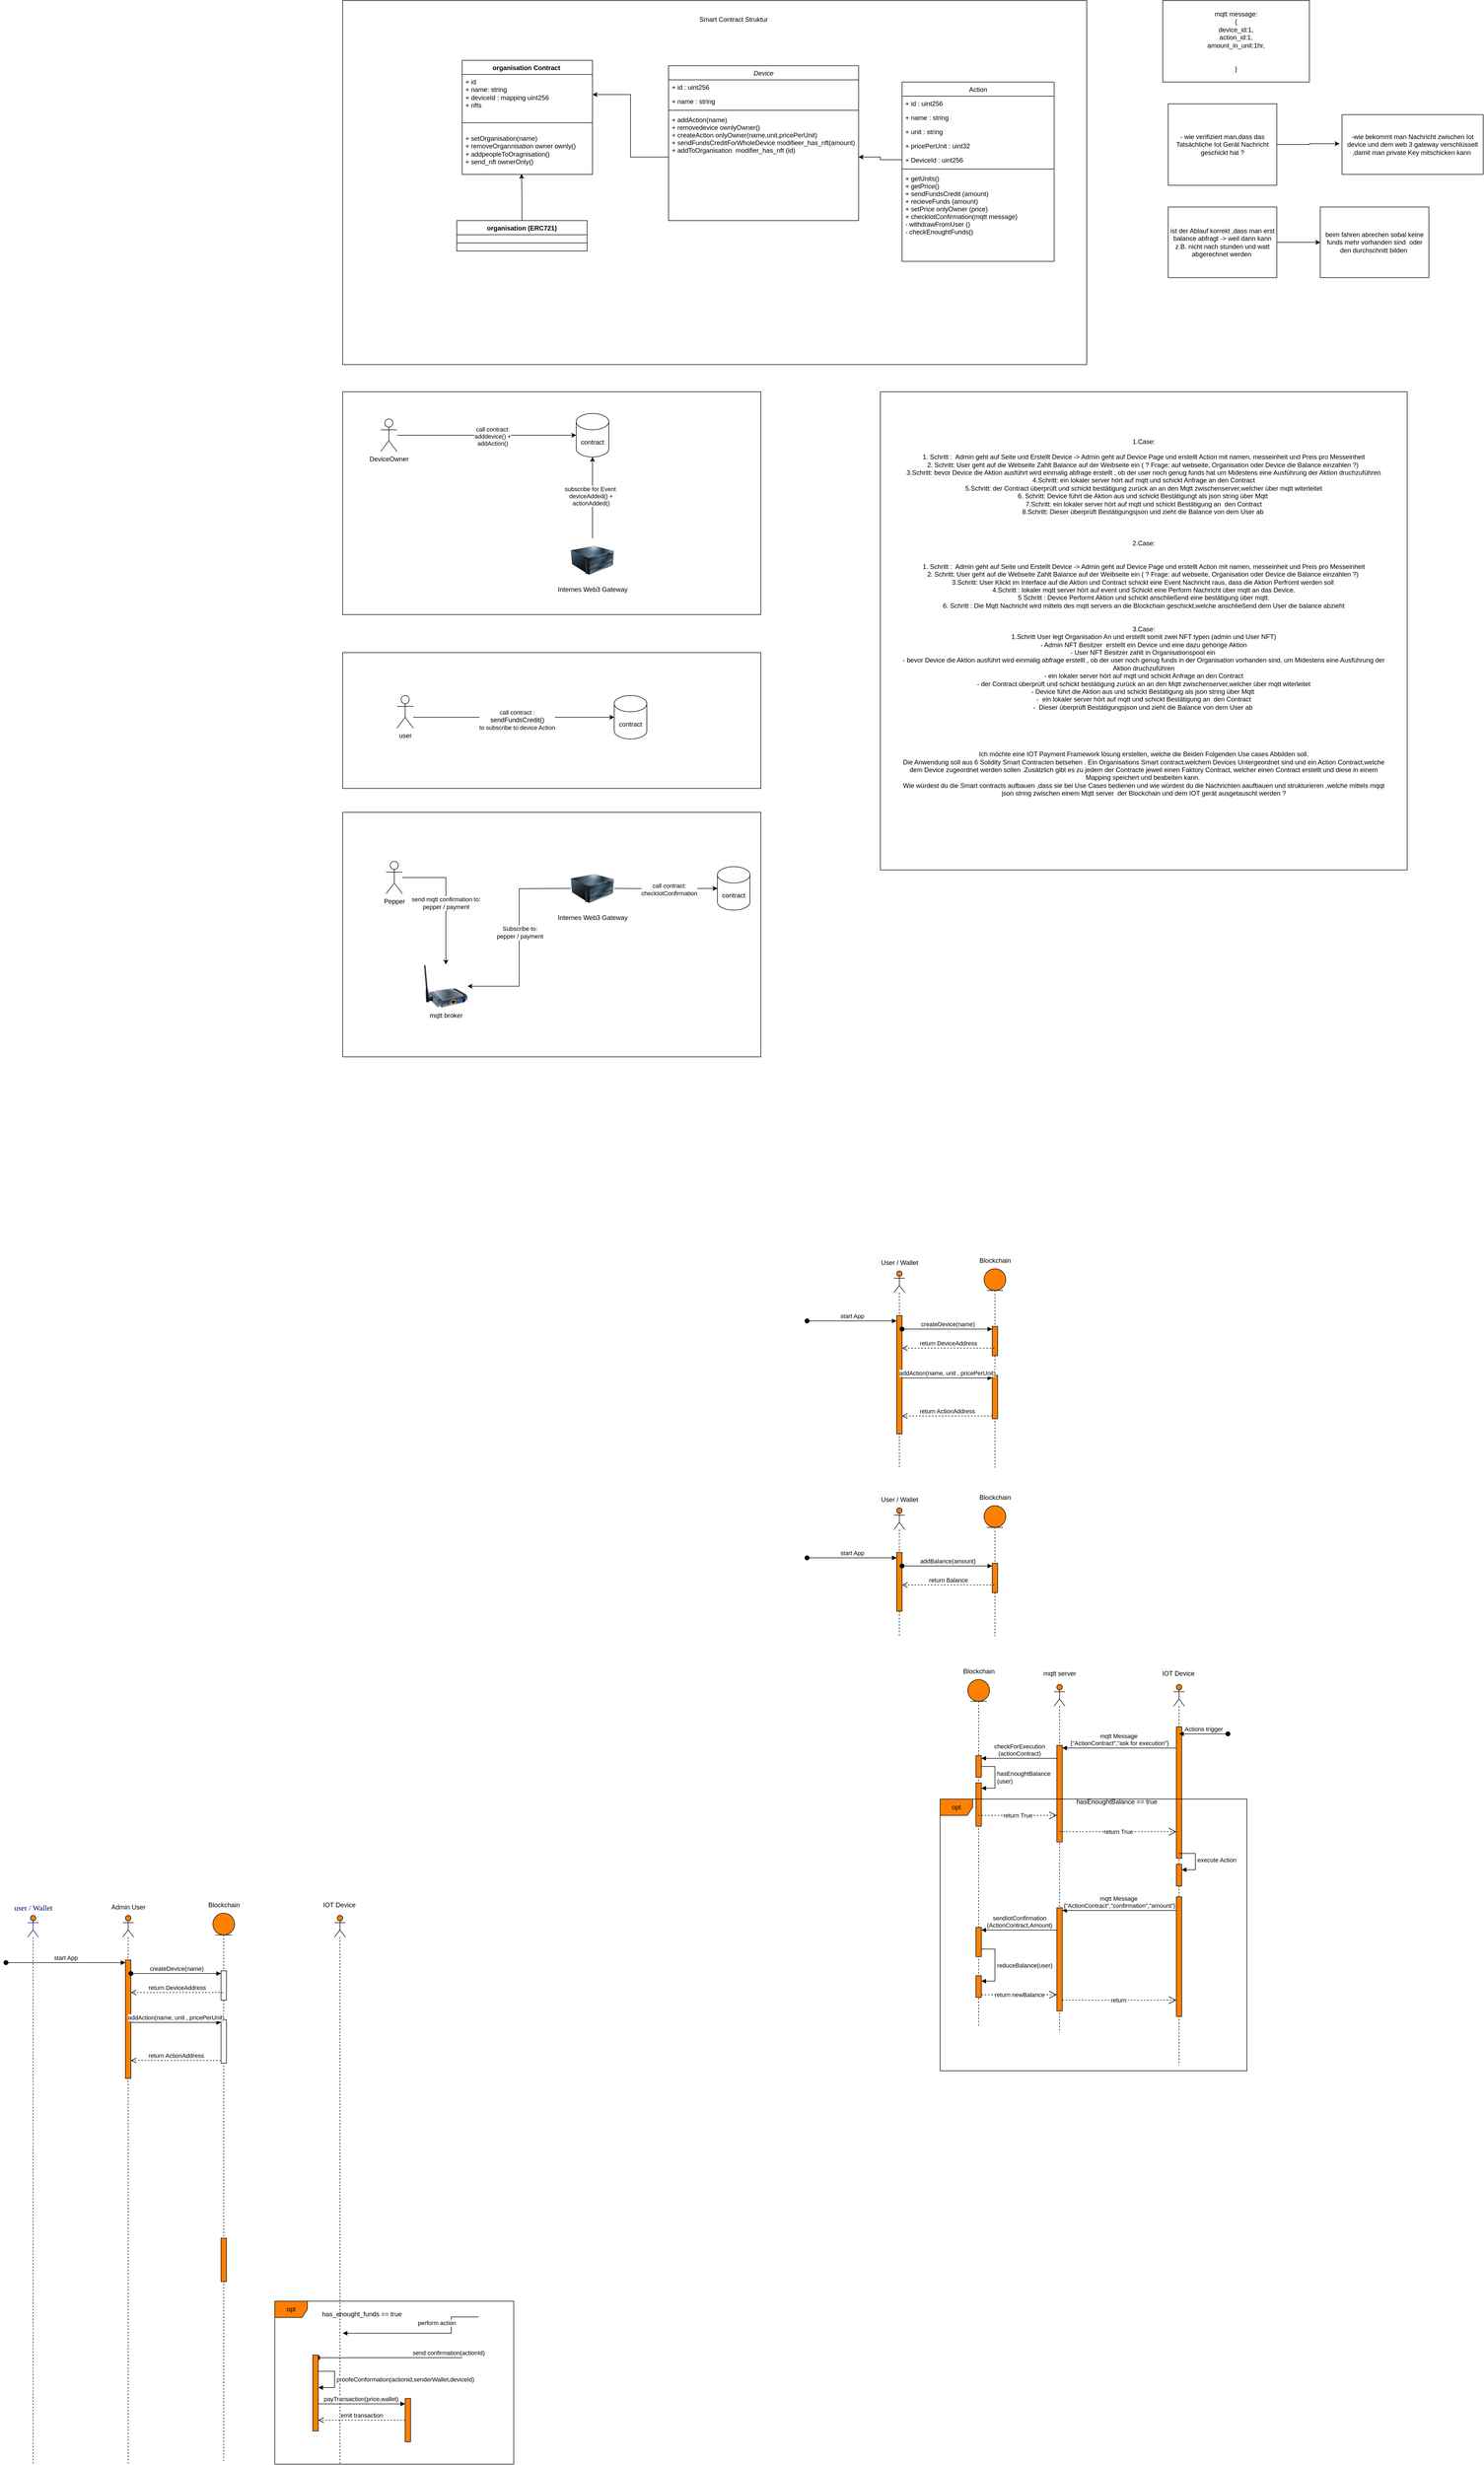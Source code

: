 <mxfile version="24.3.1" type="github">
  <diagram id="C5RBs43oDa-KdzZeNtuy" name="Page-1">
    <mxGraphModel dx="2533" dy="971" grid="1" gridSize="10" guides="1" tooltips="1" connect="1" arrows="1" fold="1" page="1" pageScale="1" pageWidth="827" pageHeight="1169" math="0" shadow="0">
      <root>
        <mxCell id="WIyWlLk6GJQsqaUBKTNV-0" />
        <mxCell id="WIyWlLk6GJQsqaUBKTNV-1" parent="WIyWlLk6GJQsqaUBKTNV-0" />
        <mxCell id="YgNDyVswAlzfiliHHgwm-14" value="" style="rounded=0;whiteSpace=wrap;html=1;" parent="WIyWlLk6GJQsqaUBKTNV-1" vertex="1">
          <mxGeometry x="40" y="30" width="1370" height="670" as="geometry" />
        </mxCell>
        <mxCell id="zkfFHV4jXpPFQw0GAbJ--0" value="Device" style="swimlane;fontStyle=2;align=center;verticalAlign=top;childLayout=stackLayout;horizontal=1;startSize=26;horizontalStack=0;resizeParent=1;resizeLast=0;collapsible=1;marginBottom=0;rounded=0;shadow=0;strokeWidth=1;" parent="WIyWlLk6GJQsqaUBKTNV-1" vertex="1">
          <mxGeometry x="640" y="150" width="350" height="285" as="geometry">
            <mxRectangle x="230" y="140" width="160" height="26" as="alternateBounds" />
          </mxGeometry>
        </mxCell>
        <mxCell id="zkfFHV4jXpPFQw0GAbJ--1" value="+ id : uint256" style="text;align=left;verticalAlign=top;spacingLeft=4;spacingRight=4;overflow=hidden;rotatable=0;points=[[0,0.5],[1,0.5]];portConstraint=eastwest;" parent="zkfFHV4jXpPFQw0GAbJ--0" vertex="1">
          <mxGeometry y="26" width="350" height="26" as="geometry" />
        </mxCell>
        <mxCell id="zkfFHV4jXpPFQw0GAbJ--2" value="+ name : string " style="text;align=left;verticalAlign=top;spacingLeft=4;spacingRight=4;overflow=hidden;rotatable=0;points=[[0,0.5],[1,0.5]];portConstraint=eastwest;rounded=0;shadow=0;html=0;" parent="zkfFHV4jXpPFQw0GAbJ--0" vertex="1">
          <mxGeometry y="52" width="350" height="26" as="geometry" />
        </mxCell>
        <mxCell id="zkfFHV4jXpPFQw0GAbJ--4" value="" style="line;html=1;strokeWidth=1;align=left;verticalAlign=middle;spacingTop=-1;spacingLeft=3;spacingRight=3;rotatable=0;labelPosition=right;points=[];portConstraint=eastwest;" parent="zkfFHV4jXpPFQw0GAbJ--0" vertex="1">
          <mxGeometry y="78" width="350" height="8" as="geometry" />
        </mxCell>
        <mxCell id="zkfFHV4jXpPFQw0GAbJ--5" value="+ addAction(name)&#xa;+ removedevice ownlyOwner()&#xa;+ createAction onlyOwner(name,unit,pricePerUnit) &#xa;+ sendFundsCreditForWholeDevice modifieer_has_nft(amount)&#xa;+ addToOrganisation  modifier_has_nft (id) &#xa;" style="text;align=left;verticalAlign=top;spacingLeft=4;spacingRight=4;overflow=hidden;rotatable=0;points=[[0,0.5],[1,0.5]];portConstraint=eastwest;" parent="zkfFHV4jXpPFQw0GAbJ--0" vertex="1">
          <mxGeometry y="86" width="350" height="164" as="geometry" />
        </mxCell>
        <mxCell id="zkfFHV4jXpPFQw0GAbJ--17" value="Action" style="swimlane;fontStyle=0;align=center;verticalAlign=top;childLayout=stackLayout;horizontal=1;startSize=26;horizontalStack=0;resizeParent=1;resizeLast=0;collapsible=1;marginBottom=0;rounded=0;shadow=0;strokeWidth=1;" parent="WIyWlLk6GJQsqaUBKTNV-1" vertex="1">
          <mxGeometry x="1070" y="180" width="280" height="330" as="geometry">
            <mxRectangle x="1070" y="180" width="160" height="26" as="alternateBounds" />
          </mxGeometry>
        </mxCell>
        <mxCell id="zkfFHV4jXpPFQw0GAbJ--18" value="+ id : uint256" style="text;align=left;verticalAlign=top;spacingLeft=4;spacingRight=4;overflow=hidden;rotatable=0;points=[[0,0.5],[1,0.5]];portConstraint=eastwest;" parent="zkfFHV4jXpPFQw0GAbJ--17" vertex="1">
          <mxGeometry y="26" width="280" height="26" as="geometry" />
        </mxCell>
        <mxCell id="zkfFHV4jXpPFQw0GAbJ--19" value="+ name : string" style="text;align=left;verticalAlign=top;spacingLeft=4;spacingRight=4;overflow=hidden;rotatable=0;points=[[0,0.5],[1,0.5]];portConstraint=eastwest;rounded=0;shadow=0;html=0;" parent="zkfFHV4jXpPFQw0GAbJ--17" vertex="1">
          <mxGeometry y="52" width="280" height="26" as="geometry" />
        </mxCell>
        <mxCell id="zkfFHV4jXpPFQw0GAbJ--20" value="+ unit : string" style="text;align=left;verticalAlign=top;spacingLeft=4;spacingRight=4;overflow=hidden;rotatable=0;points=[[0,0.5],[1,0.5]];portConstraint=eastwest;rounded=0;shadow=0;html=0;" parent="zkfFHV4jXpPFQw0GAbJ--17" vertex="1">
          <mxGeometry y="78" width="280" height="26" as="geometry" />
        </mxCell>
        <mxCell id="zkfFHV4jXpPFQw0GAbJ--21" value="+ pricePerUnit : uint32" style="text;align=left;verticalAlign=top;spacingLeft=4;spacingRight=4;overflow=hidden;rotatable=0;points=[[0,0.5],[1,0.5]];portConstraint=eastwest;rounded=0;shadow=0;html=0;" parent="zkfFHV4jXpPFQw0GAbJ--17" vertex="1">
          <mxGeometry y="104" width="280" height="26" as="geometry" />
        </mxCell>
        <mxCell id="zkfFHV4jXpPFQw0GAbJ--22" value="+ DeviceId : uint256" style="text;align=left;verticalAlign=top;spacingLeft=4;spacingRight=4;overflow=hidden;rotatable=0;points=[[0,0.5],[1,0.5]];portConstraint=eastwest;rounded=0;shadow=0;html=0;" parent="zkfFHV4jXpPFQw0GAbJ--17" vertex="1">
          <mxGeometry y="130" width="280" height="26" as="geometry" />
        </mxCell>
        <mxCell id="zkfFHV4jXpPFQw0GAbJ--23" value="" style="line;html=1;strokeWidth=1;align=left;verticalAlign=middle;spacingTop=-1;spacingLeft=3;spacingRight=3;rotatable=0;labelPosition=right;points=[];portConstraint=eastwest;" parent="zkfFHV4jXpPFQw0GAbJ--17" vertex="1">
          <mxGeometry y="156" width="280" height="8" as="geometry" />
        </mxCell>
        <mxCell id="zkfFHV4jXpPFQw0GAbJ--24" value="+ getUnits()&#xa;+ getPrice()&#xa;+ sendFundsCredit (amount) &#xa;+ recieveFunds (amount)&#xa;+ setPrice onlyOwner (price)&#xa;+ checkIotConfirmation(mqtt message)&#xa;- withdrawFromUser ()&#xa;- checkEnoughtFunds()&#xa;" style="text;align=left;verticalAlign=top;spacingLeft=4;spacingRight=4;overflow=hidden;rotatable=0;points=[[0,0.5],[1,0.5]];portConstraint=eastwest;" parent="zkfFHV4jXpPFQw0GAbJ--17" vertex="1">
          <mxGeometry y="164" width="280" height="166" as="geometry" />
        </mxCell>
        <mxCell id="YgNDyVswAlzfiliHHgwm-9" value="mqtt message:&lt;div&gt;{&lt;/div&gt;&lt;div&gt;device_id:1,&lt;/div&gt;&lt;div&gt;action_id:1,&lt;/div&gt;&lt;div&gt;amount_in_unit:1hr,&lt;/div&gt;&lt;div&gt;&lt;br&gt;&lt;/div&gt;&lt;div&gt;&lt;br&gt;&lt;/div&gt;&lt;div&gt;}&lt;/div&gt;" style="rounded=0;whiteSpace=wrap;html=1;" parent="WIyWlLk6GJQsqaUBKTNV-1" vertex="1">
          <mxGeometry x="1550" y="30" width="270" height="150" as="geometry" />
        </mxCell>
        <mxCell id="YgNDyVswAlzfiliHHgwm-12" value="" style="rounded=0;whiteSpace=wrap;html=1;" parent="WIyWlLk6GJQsqaUBKTNV-1" vertex="1">
          <mxGeometry x="40" y="750" width="770" height="410" as="geometry" />
        </mxCell>
        <mxCell id="YgNDyVswAlzfiliHHgwm-13" value="contract" style="shape=cylinder3;whiteSpace=wrap;html=1;boundedLbl=1;backgroundOutline=1;size=15;" parent="WIyWlLk6GJQsqaUBKTNV-1" vertex="1">
          <mxGeometry x="470" y="790" width="60" height="80" as="geometry" />
        </mxCell>
        <mxCell id="YgNDyVswAlzfiliHHgwm-19" value="Smart Contract Struktur" style="text;html=1;align=center;verticalAlign=middle;whiteSpace=wrap;rounded=0;" parent="WIyWlLk6GJQsqaUBKTNV-1" vertex="1">
          <mxGeometry x="635" y="50" width="250" height="30" as="geometry" />
        </mxCell>
        <mxCell id="YgNDyVswAlzfiliHHgwm-36" style="edgeStyle=orthogonalEdgeStyle;rounded=0;orthogonalLoop=1;jettySize=auto;html=1;" parent="WIyWlLk6GJQsqaUBKTNV-1" source="YgNDyVswAlzfiliHHgwm-38" target="YgNDyVswAlzfiliHHgwm-13" edge="1">
          <mxGeometry relative="1" as="geometry">
            <mxPoint x="530" y="850" as="sourcePoint" />
          </mxGeometry>
        </mxCell>
        <mxCell id="YgNDyVswAlzfiliHHgwm-37" value="call contract:&lt;br&gt;adddevice() +&lt;div&gt;addAction()&lt;/div&gt;" style="edgeLabel;html=1;align=center;verticalAlign=middle;resizable=0;points=[];" parent="YgNDyVswAlzfiliHHgwm-36" vertex="1" connectable="0">
          <mxGeometry x="0.068" y="-2" relative="1" as="geometry">
            <mxPoint as="offset" />
          </mxGeometry>
        </mxCell>
        <mxCell id="YgNDyVswAlzfiliHHgwm-38" value="DeviceOwner" style="shape=umlActor;verticalLabelPosition=bottom;verticalAlign=top;html=1;outlineConnect=0;" parent="WIyWlLk6GJQsqaUBKTNV-1" vertex="1">
          <mxGeometry x="110" y="800" width="30" height="60" as="geometry" />
        </mxCell>
        <mxCell id="YgNDyVswAlzfiliHHgwm-39" value="" style="rounded=0;whiteSpace=wrap;html=1;" parent="WIyWlLk6GJQsqaUBKTNV-1" vertex="1">
          <mxGeometry x="40" y="1230" width="770" height="250" as="geometry" />
        </mxCell>
        <mxCell id="YgNDyVswAlzfiliHHgwm-56" style="edgeStyle=orthogonalEdgeStyle;rounded=0;orthogonalLoop=1;jettySize=auto;html=1;" parent="WIyWlLk6GJQsqaUBKTNV-1" source="YgNDyVswAlzfiliHHgwm-55" target="YgNDyVswAlzfiliHHgwm-13" edge="1">
          <mxGeometry relative="1" as="geometry" />
        </mxCell>
        <mxCell id="YgNDyVswAlzfiliHHgwm-57" value="subscribe for Event&amp;nbsp;&lt;br&gt;deviceAdded() +&lt;br&gt;actionAdded()" style="edgeLabel;html=1;align=center;verticalAlign=middle;resizable=0;points=[];" parent="YgNDyVswAlzfiliHHgwm-56" vertex="1" connectable="0">
          <mxGeometry x="0.041" y="3" relative="1" as="geometry">
            <mxPoint as="offset" />
          </mxGeometry>
        </mxCell>
        <mxCell id="YgNDyVswAlzfiliHHgwm-55" value="Internes Web3 Gateway" style="image;html=1;image=img/lib/clip_art/computers/Server_128x128.png" parent="WIyWlLk6GJQsqaUBKTNV-1" vertex="1">
          <mxGeometry x="460" y="1020" width="80" height="80" as="geometry" />
        </mxCell>
        <mxCell id="YgNDyVswAlzfiliHHgwm-69" value="" style="rounded=0;whiteSpace=wrap;html=1;" parent="WIyWlLk6GJQsqaUBKTNV-1" vertex="1">
          <mxGeometry x="40" y="1524" width="770" height="450" as="geometry" />
        </mxCell>
        <mxCell id="YgNDyVswAlzfiliHHgwm-70" value="contract" style="shape=cylinder3;whiteSpace=wrap;html=1;boundedLbl=1;backgroundOutline=1;size=15;" parent="WIyWlLk6GJQsqaUBKTNV-1" vertex="1">
          <mxGeometry x="730" y="1624" width="60" height="80" as="geometry" />
        </mxCell>
        <mxCell id="YgNDyVswAlzfiliHHgwm-71" style="edgeStyle=orthogonalEdgeStyle;rounded=0;orthogonalLoop=1;jettySize=auto;html=1;" parent="WIyWlLk6GJQsqaUBKTNV-1" source="YgNDyVswAlzfiliHHgwm-73" target="YgNDyVswAlzfiliHHgwm-78" edge="1">
          <mxGeometry relative="1" as="geometry">
            <mxPoint x="240" y="1814" as="targetPoint" />
          </mxGeometry>
        </mxCell>
        <mxCell id="YgNDyVswAlzfiliHHgwm-72" value="send mqtt confirmation to:&lt;div&gt;pepper / payment&lt;/div&gt;" style="edgeLabel;html=1;align=center;verticalAlign=middle;resizable=0;points=[];" parent="YgNDyVswAlzfiliHHgwm-71" vertex="1" connectable="0">
          <mxGeometry x="0.057" relative="1" as="geometry">
            <mxPoint as="offset" />
          </mxGeometry>
        </mxCell>
        <mxCell id="YgNDyVswAlzfiliHHgwm-73" value="Pepper" style="shape=umlActor;verticalLabelPosition=bottom;verticalAlign=top;html=1;outlineConnect=0;" parent="WIyWlLk6GJQsqaUBKTNV-1" vertex="1">
          <mxGeometry x="120" y="1614" width="30" height="60" as="geometry" />
        </mxCell>
        <mxCell id="YgNDyVswAlzfiliHHgwm-74" style="edgeStyle=orthogonalEdgeStyle;rounded=0;orthogonalLoop=1;jettySize=auto;html=1;entryX=1;entryY=0.5;entryDx=0;entryDy=0;" parent="WIyWlLk6GJQsqaUBKTNV-1" target="YgNDyVswAlzfiliHHgwm-78" edge="1">
          <mxGeometry relative="1" as="geometry">
            <mxPoint x="460" y="1664" as="sourcePoint" />
            <mxPoint x="280" y="1854" as="targetPoint" />
          </mxGeometry>
        </mxCell>
        <mxCell id="YgNDyVswAlzfiliHHgwm-75" value="Subscribe to:&lt;br&gt;pepper / payment" style="edgeLabel;html=1;align=center;verticalAlign=middle;resizable=0;points=[];" parent="YgNDyVswAlzfiliHHgwm-74" vertex="1" connectable="0">
          <mxGeometry x="-0.049" y="1" relative="1" as="geometry">
            <mxPoint as="offset" />
          </mxGeometry>
        </mxCell>
        <mxCell id="YgNDyVswAlzfiliHHgwm-76" style="edgeStyle=orthogonalEdgeStyle;rounded=0;orthogonalLoop=1;jettySize=auto;html=1;" parent="WIyWlLk6GJQsqaUBKTNV-1" target="YgNDyVswAlzfiliHHgwm-70" edge="1">
          <mxGeometry relative="1" as="geometry">
            <mxPoint x="540" y="1664" as="sourcePoint" />
          </mxGeometry>
        </mxCell>
        <mxCell id="YgNDyVswAlzfiliHHgwm-77" value="call contract:&lt;br&gt;checkIotConfirmation" style="edgeLabel;html=1;align=center;verticalAlign=middle;resizable=0;points=[];" parent="YgNDyVswAlzfiliHHgwm-76" vertex="1" connectable="0">
          <mxGeometry x="0.068" y="-2" relative="1" as="geometry">
            <mxPoint as="offset" />
          </mxGeometry>
        </mxCell>
        <mxCell id="YgNDyVswAlzfiliHHgwm-78" value="mqtt broker" style="image;html=1;image=img/lib/clip_art/networking/Print_Server_Wireless_128x128.png" parent="WIyWlLk6GJQsqaUBKTNV-1" vertex="1">
          <mxGeometry x="190" y="1804" width="80" height="80" as="geometry" />
        </mxCell>
        <mxCell id="YgNDyVswAlzfiliHHgwm-79" value="Internes Web3 Gateway" style="image;html=1;image=img/lib/clip_art/computers/Server_128x128.png" parent="WIyWlLk6GJQsqaUBKTNV-1" vertex="1">
          <mxGeometry x="460" y="1624" width="80" height="80" as="geometry" />
        </mxCell>
        <mxCell id="YgNDyVswAlzfiliHHgwm-80" value="-wie bekommt man Nachricht zwischen Iot device und dem web 3 gateway verschlüsselt ,damit man private Key mitschicken kann&amp;nbsp;" style="rounded=0;whiteSpace=wrap;html=1;" parent="WIyWlLk6GJQsqaUBKTNV-1" vertex="1">
          <mxGeometry x="1880" y="240" width="260" height="110" as="geometry" />
        </mxCell>
        <mxCell id="YgNDyVswAlzfiliHHgwm-81" value="- wie verifiziert man,dass das Tatsächliche Iot Gerät Nachricht geschickt hat ?" style="rounded=0;whiteSpace=wrap;html=1;" parent="WIyWlLk6GJQsqaUBKTNV-1" vertex="1">
          <mxGeometry x="1560" y="220" width="200" height="150" as="geometry" />
        </mxCell>
        <mxCell id="YgNDyVswAlzfiliHHgwm-82" style="edgeStyle=orthogonalEdgeStyle;rounded=0;orthogonalLoop=1;jettySize=auto;html=1;entryX=-0.017;entryY=0.486;entryDx=0;entryDy=0;entryPerimeter=0;" parent="WIyWlLk6GJQsqaUBKTNV-1" source="YgNDyVswAlzfiliHHgwm-81" target="YgNDyVswAlzfiliHHgwm-80" edge="1">
          <mxGeometry relative="1" as="geometry" />
        </mxCell>
        <mxCell id="YgNDyVswAlzfiliHHgwm-83" value="contract" style="shape=cylinder3;whiteSpace=wrap;html=1;boundedLbl=1;backgroundOutline=1;size=15;" parent="WIyWlLk6GJQsqaUBKTNV-1" vertex="1">
          <mxGeometry x="540" y="1309" width="60" height="80" as="geometry" />
        </mxCell>
        <mxCell id="YgNDyVswAlzfiliHHgwm-85" style="edgeStyle=orthogonalEdgeStyle;rounded=0;orthogonalLoop=1;jettySize=auto;html=1;" parent="WIyWlLk6GJQsqaUBKTNV-1" source="YgNDyVswAlzfiliHHgwm-84" target="YgNDyVswAlzfiliHHgwm-83" edge="1">
          <mxGeometry relative="1" as="geometry">
            <Array as="points">
              <mxPoint x="260" y="1349" />
              <mxPoint x="260" y="1349" />
            </Array>
          </mxGeometry>
        </mxCell>
        <mxCell id="YgNDyVswAlzfiliHHgwm-86" value="call contract :&lt;div&gt;&lt;span style=&quot;font-size: 12px; text-align: left; background-color: rgb(251, 251, 251);&quot;&gt;sendFundsCredit()&lt;br&gt;&lt;/span&gt;to subscribe to device Action&lt;/div&gt;" style="edgeLabel;html=1;align=center;verticalAlign=middle;resizable=0;points=[];" parent="YgNDyVswAlzfiliHHgwm-85" vertex="1" connectable="0">
          <mxGeometry x="0.027" y="-5" relative="1" as="geometry">
            <mxPoint x="1" as="offset" />
          </mxGeometry>
        </mxCell>
        <mxCell id="YgNDyVswAlzfiliHHgwm-84" value="user" style="shape=umlActor;verticalLabelPosition=bottom;verticalAlign=top;html=1;outlineConnect=0;" parent="WIyWlLk6GJQsqaUBKTNV-1" vertex="1">
          <mxGeometry x="140" y="1309" width="30" height="60" as="geometry" />
        </mxCell>
        <mxCell id="6KjZxbrwGnfFm8o-KUSs-1" value="" style="edgeStyle=orthogonalEdgeStyle;rounded=0;orthogonalLoop=1;jettySize=auto;html=1;" parent="WIyWlLk6GJQsqaUBKTNV-1" source="YgNDyVswAlzfiliHHgwm-87" target="6KjZxbrwGnfFm8o-KUSs-0" edge="1">
          <mxGeometry relative="1" as="geometry" />
        </mxCell>
        <mxCell id="YgNDyVswAlzfiliHHgwm-87" value="ist der Ablauf korrekt ,dass man erst balance abfragt -&amp;gt; weil dann kann z.B. nicht nach stunden und watt abgerechnet werden&amp;nbsp;" style="rounded=0;whiteSpace=wrap;html=1;" parent="WIyWlLk6GJQsqaUBKTNV-1" vertex="1">
          <mxGeometry x="1560" y="410" width="200" height="130" as="geometry" />
        </mxCell>
        <mxCell id="6KjZxbrwGnfFm8o-KUSs-0" value="&lt;div&gt;beim fahren abrechen sobal keine funds mehr vorhanden sind&amp;nbsp; oder den durchschnitt bilden&amp;nbsp;&lt;/div&gt;" style="rounded=0;whiteSpace=wrap;html=1;" parent="WIyWlLk6GJQsqaUBKTNV-1" vertex="1">
          <mxGeometry x="1840" y="410" width="200" height="130" as="geometry" />
        </mxCell>
        <mxCell id="6KjZxbrwGnfFm8o-KUSs-2" style="edgeStyle=orthogonalEdgeStyle;rounded=0;orthogonalLoop=1;jettySize=auto;html=1;entryX=1;entryY=0.5;entryDx=0;entryDy=0;" parent="WIyWlLk6GJQsqaUBKTNV-1" source="zkfFHV4jXpPFQw0GAbJ--22" target="zkfFHV4jXpPFQw0GAbJ--5" edge="1">
          <mxGeometry relative="1" as="geometry" />
        </mxCell>
        <mxCell id="6KjZxbrwGnfFm8o-KUSs-8" value="organisation Contract&amp;nbsp;" style="swimlane;fontStyle=1;align=center;verticalAlign=top;childLayout=stackLayout;horizontal=1;startSize=26;horizontalStack=0;resizeParent=1;resizeParentMax=0;resizeLast=0;collapsible=1;marginBottom=0;whiteSpace=wrap;html=1;" parent="WIyWlLk6GJQsqaUBKTNV-1" vertex="1">
          <mxGeometry x="260" y="140" width="240" height="210" as="geometry" />
        </mxCell>
        <mxCell id="6KjZxbrwGnfFm8o-KUSs-9" value="&lt;div&gt;+ id&amp;nbsp;&lt;/div&gt;+ name: string&lt;div&gt;&lt;div&gt;+ deviceId : mapping uint256&amp;nbsp;&lt;/div&gt;&lt;/div&gt;&lt;div&gt;+ nfts&lt;/div&gt;" style="text;strokeColor=none;fillColor=none;align=left;verticalAlign=top;spacingLeft=4;spacingRight=4;overflow=hidden;rotatable=0;points=[[0,0.5],[1,0.5]];portConstraint=eastwest;whiteSpace=wrap;html=1;" parent="6KjZxbrwGnfFm8o-KUSs-8" vertex="1">
          <mxGeometry y="26" width="240" height="74" as="geometry" />
        </mxCell>
        <mxCell id="6KjZxbrwGnfFm8o-KUSs-10" value="" style="line;strokeWidth=1;fillColor=none;align=left;verticalAlign=middle;spacingTop=-1;spacingLeft=3;spacingRight=3;rotatable=0;labelPosition=right;points=[];portConstraint=eastwest;strokeColor=inherit;" parent="6KjZxbrwGnfFm8o-KUSs-8" vertex="1">
          <mxGeometry y="100" width="240" height="30" as="geometry" />
        </mxCell>
        <mxCell id="6KjZxbrwGnfFm8o-KUSs-11" value="+ setOrganisation(name)&lt;div&gt;+ removeOrgannisation owner ownly()&lt;br&gt;&lt;div&gt;+ addpeopleToOragnisation()&lt;/div&gt;&lt;/div&gt;&lt;div&gt;+ send_nft ownerOnly()&lt;/div&gt;" style="text;strokeColor=none;fillColor=none;align=left;verticalAlign=top;spacingLeft=4;spacingRight=4;overflow=hidden;rotatable=0;points=[[0,0.5],[1,0.5]];portConstraint=eastwest;whiteSpace=wrap;html=1;" parent="6KjZxbrwGnfFm8o-KUSs-8" vertex="1">
          <mxGeometry y="130" width="240" height="80" as="geometry" />
        </mxCell>
        <mxCell id="6KjZxbrwGnfFm8o-KUSs-25" style="edgeStyle=orthogonalEdgeStyle;rounded=0;orthogonalLoop=1;jettySize=auto;html=1;" parent="WIyWlLk6GJQsqaUBKTNV-1" source="zkfFHV4jXpPFQw0GAbJ--5" target="6KjZxbrwGnfFm8o-KUSs-9" edge="1">
          <mxGeometry relative="1" as="geometry" />
        </mxCell>
        <mxCell id="6KjZxbrwGnfFm8o-KUSs-26" value="organisation (ERC721)" style="swimlane;fontStyle=1;align=center;verticalAlign=top;childLayout=stackLayout;horizontal=1;startSize=26;horizontalStack=0;resizeParent=1;resizeParentMax=0;resizeLast=0;collapsible=1;marginBottom=0;whiteSpace=wrap;html=1;" parent="WIyWlLk6GJQsqaUBKTNV-1" vertex="1">
          <mxGeometry x="250" y="435" width="240" height="56" as="geometry" />
        </mxCell>
        <mxCell id="6KjZxbrwGnfFm8o-KUSs-28" value="" style="line;strokeWidth=1;fillColor=none;align=left;verticalAlign=middle;spacingTop=-1;spacingLeft=3;spacingRight=3;rotatable=0;labelPosition=right;points=[];portConstraint=eastwest;strokeColor=inherit;" parent="6KjZxbrwGnfFm8o-KUSs-26" vertex="1">
          <mxGeometry y="26" width="240" height="30" as="geometry" />
        </mxCell>
        <mxCell id="6KjZxbrwGnfFm8o-KUSs-30" style="edgeStyle=orthogonalEdgeStyle;rounded=0;orthogonalLoop=1;jettySize=auto;html=1;entryX=0.456;entryY=0.989;entryDx=0;entryDy=0;entryPerimeter=0;" parent="WIyWlLk6GJQsqaUBKTNV-1" source="6KjZxbrwGnfFm8o-KUSs-26" target="6KjZxbrwGnfFm8o-KUSs-11" edge="1">
          <mxGeometry relative="1" as="geometry" />
        </mxCell>
        <mxCell id="74MWSiRV9Loq3uY4gGZV-0" value="" style="rounded=0;whiteSpace=wrap;html=1;" vertex="1" parent="WIyWlLk6GJQsqaUBKTNV-1">
          <mxGeometry x="1030" y="750" width="970" height="880" as="geometry" />
        </mxCell>
        <mxCell id="74MWSiRV9Loq3uY4gGZV-1" value="&lt;div&gt;1.Case:&lt;/div&gt;&lt;div&gt;&lt;br&gt;&lt;/div&gt;1.&amp;nbsp;Schritt&amp;nbsp;:&amp;nbsp; Admin geht auf Seite und Erstellt Device -&amp;gt; Admin geht auf Device Page und erstellt Action mit namen, messeinheit und Preis pro Messeinheit&lt;div&gt;2. Schritt: User geht auf die Webseite Zahlt Balance auf der Weibseite ein ( ? Frage: auf webseite, Organisation oder Device die Balance einzahlen ?)&amp;nbsp;&lt;/div&gt;&lt;div&gt;3.Schritt: bevor Device die Aktion ausführt wird einmalig abfrage erstellt , ob der user noch genug funds hat um Midestens eine Ausführung der Aktion druchzuführen&lt;/div&gt;&lt;div&gt;4.Schritt: ein lokaler server hört auf mqtt und schickt Anfrage an den Contract&lt;br&gt;&lt;/div&gt;&lt;div&gt;5.Schritt: der Contract überprüft und schickt bestätigung zurück an an den Mqtt zwischenserver,welcher über mqtt witerleitet&lt;/div&gt;&lt;div&gt;6. Schritt: Device führt die Aktion aus und schickt Bestätigungt als json string über Mqtt&amp;nbsp;&lt;/div&gt;&lt;div&gt;7.Schritt: ein lokaler server hört auf mqtt und schickt Bestätigung an&amp;nbsp; den Contract&lt;/div&gt;&lt;div&gt;8.Schritt: Dieser überprüft Bestätigungsjson und zieht die Balance von dem User ab&amp;nbsp;&lt;/div&gt;&lt;div&gt;&lt;br&gt;&lt;/div&gt;&lt;div&gt;&lt;br&gt;&lt;/div&gt;&lt;div&gt;&lt;br&gt;&lt;/div&gt;&lt;div&gt;2.Case:&lt;/div&gt;&lt;div&gt;&lt;br&gt;&lt;/div&gt;&lt;div&gt;&lt;br&gt;&lt;/div&gt;&lt;div&gt;1.&amp;nbsp;Schritt&amp;nbsp;:&amp;nbsp; Admin geht auf Seite und Erstellt Device -&amp;gt; Admin geht auf Device Page und erstellt Action mit namen, messeinheit und Preis pro Messeinheit&lt;div&gt;2. Schritt: User geht auf die Webseite Zahlt Balance auf der Weibseite ein ( ? Frage: auf webseite, Organisation oder Device die Balance einzahlen ?)&amp;nbsp;&lt;/div&gt;&lt;/div&gt;&lt;div&gt;3.Schritt: User Klickt im Interface auf die Aktion und Contract schickt eine Event Nachricht raus, dass die Aktion Perfromt werden soll&amp;nbsp;&lt;/div&gt;&lt;div&gt;4.Schritt : lokaler mqtt server hört auf event und Schickt eine Perform Nachricht über mqtt an das Device.&lt;/div&gt;&lt;div&gt;5 Schritt : Device Performt Aktion und schickt anschließend eine bestätigung über mqtt.&lt;/div&gt;&lt;div&gt;6. Schritt : Die Mqtt Nachricht wird mittels des mqtt servers an die Blockchain geschickt,welche anschließend dem User die balance abzieht&lt;/div&gt;&lt;div&gt;&lt;br&gt;&lt;/div&gt;&lt;div&gt;&lt;br&gt;&lt;/div&gt;&lt;div&gt;3.Case:&lt;/div&gt;&lt;div&gt;1.Schritt User legt Organisation An und erstellt somit zwei NFT typen (admin und User NFT)&lt;/div&gt;&lt;div&gt;&lt;span style=&quot;background-color: initial;&quot;&gt;- Admin NFT Besitzer&amp;nbsp; erstellt ein Device und eine dazu gehörige Aktion&lt;/span&gt;&lt;/div&gt;&lt;div&gt;&lt;span style=&quot;background-color: initial;&quot;&gt;- User NFT Besitzer zahlt in Organisationspool ein&amp;nbsp;&lt;/span&gt;&lt;/div&gt;&lt;div&gt;&lt;div&gt;- bevor Device die Aktion ausführt wird einmalig abfrage erstellt , ob der user noch genug funds in der Organisation vorhanden sind, um Midestens eine Ausführung der Aktion druchzuführen&lt;/div&gt;&lt;div&gt;- ein lokaler server hört auf mqtt und schickt Anfrage an den Contract&lt;br&gt;&lt;/div&gt;&lt;div&gt;- der Contract überprüft und schickt bestätigung zurück an an den Mqtt zwischenserver,welcher über mqtt witerleitet&lt;/div&gt;&lt;div&gt;- Device führt die Aktion aus und schickt Bestätigung als json string über Mqtt&amp;nbsp;&lt;/div&gt;&lt;div&gt;-&amp;nbsp; ein lokaler server hört auf mqtt und schickt Bestätigung an&amp;nbsp; den Contract&lt;/div&gt;&lt;div&gt;-&amp;nbsp; Dieser überprüft Bestätigungsjson und zieht die Balance von dem User ab&amp;nbsp;&lt;/div&gt;&lt;/div&gt;&lt;div&gt;&lt;br&gt;&lt;/div&gt;&lt;div&gt;&amp;nbsp;&lt;/div&gt;&lt;div&gt;&lt;br&gt;&lt;/div&gt;&lt;div&gt;&lt;br&gt;&lt;/div&gt;&lt;div&gt;&lt;br&gt;&lt;/div&gt;&lt;div&gt;Ich möchte eine IOT Payment Framework lösung erstellen, welche die Beiden Folgenden Use cases Abbilden soll.&lt;br&gt;Die Anwendung soll aus 6 Solidity Smart Contracten betsehen . Ein Organisations Smart contract,welchem Devices Untergeordnet sind und ein Action Contract,welche dem Device zugeordnet werden sollen .Zusätzlich gibt es zu jedem der Contracte jeweil einen Faktory Contract, welcher einen Contract erstellt und diese in einem Mapping speichert und beabeiten kann.&amp;nbsp;&lt;br&gt;Wie würdest du die Smart contracts aufbauen ,dass sie bei Use Cases bedienen und wie würdest du die Nachrichten aaufbauen und strukturieren ,welche mittels mqqt json string zwischen einem Mqtt server&amp;nbsp; der Blockchain und dem IOT gerät ausgetauscht werden ?&lt;/div&gt;" style="text;html=1;align=center;verticalAlign=middle;whiteSpace=wrap;rounded=0;" vertex="1" parent="WIyWlLk6GJQsqaUBKTNV-1">
          <mxGeometry x="1065" y="760" width="900" height="810" as="geometry" />
        </mxCell>
        <mxCell id="74MWSiRV9Loq3uY4gGZV-56" value="" style="shape=umlLifeline;perimeter=lifelinePerimeter;whiteSpace=wrap;html=1;container=1;dropTarget=0;collapsible=0;recursiveResize=0;outlineConnect=0;portConstraint=eastwest;newEdgeStyle={&quot;curved&quot;:0,&quot;rounded&quot;:0};participant=umlActor;fillColor=#ff8001;" vertex="1" parent="WIyWlLk6GJQsqaUBKTNV-1">
          <mxGeometry x="1055" y="2368" width="20" height="362" as="geometry" />
        </mxCell>
        <mxCell id="74MWSiRV9Loq3uY4gGZV-53" value="" style="html=1;points=[[0,0,0,0,5],[0,1,0,0,-5],[1,0,0,0,5],[1,1,0,0,-5]];perimeter=orthogonalPerimeter;outlineConnect=0;targetShapes=umlLifeline;portConstraint=eastwest;newEdgeStyle={&quot;curved&quot;:0,&quot;rounded&quot;:0};fillColor=#ff8001;" vertex="1" parent="74MWSiRV9Loq3uY4gGZV-56">
          <mxGeometry x="5" y="82" width="10" height="218" as="geometry" />
        </mxCell>
        <mxCell id="74MWSiRV9Loq3uY4gGZV-57" value="User / Wallet" style="text;html=1;align=center;verticalAlign=middle;resizable=0;points=[];autosize=1;strokeColor=none;fillColor=none;" vertex="1" parent="WIyWlLk6GJQsqaUBKTNV-1">
          <mxGeometry x="1020" y="2338" width="90" height="30" as="geometry" />
        </mxCell>
        <mxCell id="74MWSiRV9Loq3uY4gGZV-69" value="" style="shape=umlLifeline;perimeter=lifelinePerimeter;whiteSpace=wrap;html=1;container=1;dropTarget=0;collapsible=0;recursiveResize=0;outlineConnect=0;portConstraint=eastwest;newEdgeStyle={&quot;curved&quot;:0,&quot;rounded&quot;:0};participant=umlEntity;fillColor=#ff8001;" vertex="1" parent="WIyWlLk6GJQsqaUBKTNV-1">
          <mxGeometry x="1221" y="2364" width="40" height="366" as="geometry" />
        </mxCell>
        <mxCell id="74MWSiRV9Loq3uY4gGZV-102" value="" style="html=1;points=[[0,0,0,0,5],[0,1,0,0,-5],[1,0,0,0,5],[1,1,0,0,-5]];perimeter=orthogonalPerimeter;outlineConnect=0;targetShapes=umlLifeline;portConstraint=eastwest;newEdgeStyle={&quot;curved&quot;:0,&quot;rounded&quot;:0};fillColor=#ff8001;" vertex="1" parent="74MWSiRV9Loq3uY4gGZV-69">
          <mxGeometry x="15" y="106" width="10" height="54" as="geometry" />
        </mxCell>
        <mxCell id="74MWSiRV9Loq3uY4gGZV-105" value="" style="html=1;points=[[0,0,0,0,5],[0,1,0,0,-5],[1,0,0,0,5],[1,1,0,0,-5]];perimeter=orthogonalPerimeter;outlineConnect=0;targetShapes=umlLifeline;portConstraint=eastwest;newEdgeStyle={&quot;curved&quot;:0,&quot;rounded&quot;:0};fillColor=#ff8001;" vertex="1" parent="74MWSiRV9Loq3uY4gGZV-69">
          <mxGeometry x="15" y="196" width="10" height="80" as="geometry" />
        </mxCell>
        <mxCell id="74MWSiRV9Loq3uY4gGZV-71" value="Blockchain" style="text;html=1;align=center;verticalAlign=middle;resizable=0;points=[];autosize=1;strokeColor=none;fillColor=none;" vertex="1" parent="WIyWlLk6GJQsqaUBKTNV-1">
          <mxGeometry x="1201" y="2334" width="80" height="30" as="geometry" />
        </mxCell>
        <mxCell id="74MWSiRV9Loq3uY4gGZV-103" value="createDevice(name)" style="html=1;verticalAlign=bottom;startArrow=oval;endArrow=block;startSize=8;curved=0;rounded=0;entryX=0;entryY=0;entryDx=0;entryDy=5;" edge="1" target="74MWSiRV9Loq3uY4gGZV-102" parent="WIyWlLk6GJQsqaUBKTNV-1" source="74MWSiRV9Loq3uY4gGZV-53">
          <mxGeometry x="0.004" relative="1" as="geometry">
            <mxPoint x="1166" y="2475" as="sourcePoint" />
            <mxPoint as="offset" />
          </mxGeometry>
        </mxCell>
        <mxCell id="74MWSiRV9Loq3uY4gGZV-104" value="return DeviceAddress" style="html=1;verticalAlign=bottom;endArrow=open;dashed=1;endSize=8;curved=0;rounded=0;" edge="1" parent="WIyWlLk6GJQsqaUBKTNV-1">
          <mxGeometry x="0.003" relative="1" as="geometry">
            <mxPoint x="1240" y="2510" as="sourcePoint" />
            <mxPoint x="1070" y="2510" as="targetPoint" />
            <mxPoint as="offset" />
          </mxGeometry>
        </mxCell>
        <mxCell id="74MWSiRV9Loq3uY4gGZV-106" value="addAction(name, unit , pricePerUnit)" style="html=1;verticalAlign=bottom;endArrow=block;curved=0;rounded=0;entryX=0;entryY=0;entryDx=0;entryDy=5;" edge="1" target="74MWSiRV9Loq3uY4gGZV-105" parent="WIyWlLk6GJQsqaUBKTNV-1" source="74MWSiRV9Loq3uY4gGZV-53">
          <mxGeometry relative="1" as="geometry">
            <mxPoint x="1166" y="2565" as="sourcePoint" />
          </mxGeometry>
        </mxCell>
        <mxCell id="74MWSiRV9Loq3uY4gGZV-107" value="return ActionAddress" style="html=1;verticalAlign=bottom;endArrow=open;dashed=1;endSize=8;curved=0;rounded=0;exitX=0;exitY=1;exitDx=0;exitDy=-5;" edge="1" source="74MWSiRV9Loq3uY4gGZV-105" parent="WIyWlLk6GJQsqaUBKTNV-1" target="74MWSiRV9Loq3uY4gGZV-53">
          <mxGeometry relative="1" as="geometry">
            <mxPoint x="1166" y="2635" as="targetPoint" />
          </mxGeometry>
        </mxCell>
        <mxCell id="74MWSiRV9Loq3uY4gGZV-108" value="" style="shape=umlLifeline;participant=umlActor;perimeter=lifelinePerimeter;whiteSpace=wrap;html=1;container=1;collapsible=0;recursiveResize=0;verticalAlign=top;spacingTop=36;labelBackgroundColor=#ffffff;outlineConnect=0;strokeColor=#000066;fillColor=#FF8000;fontFamily=Tahoma;fontSize=14;fontColor=#000066;" vertex="1" parent="WIyWlLk6GJQsqaUBKTNV-1">
          <mxGeometry x="-540" y="3554" width="20" height="1009" as="geometry" />
        </mxCell>
        <mxCell id="74MWSiRV9Loq3uY4gGZV-109" value="start App" style="html=1;verticalAlign=bottom;startArrow=oval;endArrow=block;startSize=8;curved=0;rounded=0;entryX=0;entryY=0;entryDx=0;entryDy=5;" edge="1" parent="74MWSiRV9Loq3uY4gGZV-108" target="74MWSiRV9Loq3uY4gGZV-112">
          <mxGeometry relative="1" as="geometry">
            <mxPoint x="-40" y="87" as="sourcePoint" />
          </mxGeometry>
        </mxCell>
        <mxCell id="74MWSiRV9Loq3uY4gGZV-110" value="user / Wallet" style="text;html=1;resizable=0;points=[];autosize=1;align=center;verticalAlign=top;spacingTop=-4;fontSize=14;fontFamily=Tahoma;fontColor=#000066;" vertex="1" parent="WIyWlLk6GJQsqaUBKTNV-1">
          <mxGeometry x="-580" y="3530" width="100" height="20" as="geometry" />
        </mxCell>
        <mxCell id="74MWSiRV9Loq3uY4gGZV-111" value="" style="shape=umlLifeline;perimeter=lifelinePerimeter;whiteSpace=wrap;html=1;container=1;dropTarget=0;collapsible=0;recursiveResize=0;outlineConnect=0;portConstraint=eastwest;newEdgeStyle={&quot;curved&quot;:0,&quot;rounded&quot;:0};participant=umlActor;fillColor=#ff8001;" vertex="1" parent="WIyWlLk6GJQsqaUBKTNV-1">
          <mxGeometry x="-365" y="3554" width="20" height="1009" as="geometry" />
        </mxCell>
        <mxCell id="74MWSiRV9Loq3uY4gGZV-112" value="" style="html=1;points=[[0,0,0,0,5],[0,1,0,0,-5],[1,0,0,0,5],[1,1,0,0,-5]];perimeter=orthogonalPerimeter;outlineConnect=0;targetShapes=umlLifeline;portConstraint=eastwest;newEdgeStyle={&quot;curved&quot;:0,&quot;rounded&quot;:0};fillColor=#ff8001;" vertex="1" parent="74MWSiRV9Loq3uY4gGZV-111">
          <mxGeometry x="5" y="82" width="10" height="218" as="geometry" />
        </mxCell>
        <mxCell id="74MWSiRV9Loq3uY4gGZV-113" value="Admin User" style="text;html=1;align=center;verticalAlign=middle;resizable=0;points=[];autosize=1;strokeColor=none;fillColor=none;" vertex="1" parent="WIyWlLk6GJQsqaUBKTNV-1">
          <mxGeometry x="-400" y="3524" width="90" height="30" as="geometry" />
        </mxCell>
        <mxCell id="74MWSiRV9Loq3uY4gGZV-114" value="" style="shape=umlLifeline;perimeter=lifelinePerimeter;whiteSpace=wrap;html=1;container=1;dropTarget=0;collapsible=0;recursiveResize=0;outlineConnect=0;portConstraint=eastwest;newEdgeStyle={&quot;curved&quot;:0,&quot;rounded&quot;:0};participant=umlEntity;fillColor=#ff8001;" vertex="1" parent="WIyWlLk6GJQsqaUBKTNV-1">
          <mxGeometry x="-199" y="3550" width="40" height="1008" as="geometry" />
        </mxCell>
        <mxCell id="74MWSiRV9Loq3uY4gGZV-115" value="" style="html=1;points=[[0,0,0,0,5],[0,1,0,0,-5],[1,0,0,0,5],[1,1,0,0,-5]];perimeter=orthogonalPerimeter;outlineConnect=0;targetShapes=umlLifeline;portConstraint=eastwest;newEdgeStyle={&quot;curved&quot;:0,&quot;rounded&quot;:0};fillColor=#ff8001;" vertex="1" parent="74MWSiRV9Loq3uY4gGZV-114">
          <mxGeometry x="15" y="598" width="10" height="80" as="geometry" />
        </mxCell>
        <mxCell id="74MWSiRV9Loq3uY4gGZV-116" value="" style="html=1;points=[[0,0,0,0,5],[0,1,0,0,-5],[1,0,0,0,5],[1,1,0,0,-5]];perimeter=orthogonalPerimeter;outlineConnect=0;targetShapes=umlLifeline;portConstraint=eastwest;newEdgeStyle={&quot;curved&quot;:0,&quot;rounded&quot;:0};" vertex="1" parent="74MWSiRV9Loq3uY4gGZV-114">
          <mxGeometry x="15" y="106" width="10" height="54" as="geometry" />
        </mxCell>
        <mxCell id="74MWSiRV9Loq3uY4gGZV-117" value="" style="html=1;points=[[0,0,0,0,5],[0,1,0,0,-5],[1,0,0,0,5],[1,1,0,0,-5]];perimeter=orthogonalPerimeter;outlineConnect=0;targetShapes=umlLifeline;portConstraint=eastwest;newEdgeStyle={&quot;curved&quot;:0,&quot;rounded&quot;:0};" vertex="1" parent="74MWSiRV9Loq3uY4gGZV-114">
          <mxGeometry x="15" y="196" width="10" height="80" as="geometry" />
        </mxCell>
        <mxCell id="74MWSiRV9Loq3uY4gGZV-118" value="Blockchain" style="text;html=1;align=center;verticalAlign=middle;resizable=0;points=[];autosize=1;strokeColor=none;fillColor=none;" vertex="1" parent="WIyWlLk6GJQsqaUBKTNV-1">
          <mxGeometry x="-219" y="3520" width="80" height="30" as="geometry" />
        </mxCell>
        <mxCell id="74MWSiRV9Loq3uY4gGZV-119" value="" style="shape=umlLifeline;perimeter=lifelinePerimeter;whiteSpace=wrap;html=1;container=1;dropTarget=0;collapsible=0;recursiveResize=0;outlineConnect=0;portConstraint=eastwest;newEdgeStyle={&quot;curved&quot;:0,&quot;rounded&quot;:0};participant=umlActor;fillColor=#ff8001;" vertex="1" parent="WIyWlLk6GJQsqaUBKTNV-1">
          <mxGeometry x="25" y="3554" width="20" height="1010" as="geometry" />
        </mxCell>
        <mxCell id="74MWSiRV9Loq3uY4gGZV-121" value="IOT Device&amp;nbsp;" style="text;html=1;align=center;verticalAlign=middle;resizable=0;points=[];autosize=1;strokeColor=none;fillColor=none;" vertex="1" parent="WIyWlLk6GJQsqaUBKTNV-1">
          <mxGeometry x="-10" y="3520" width="90" height="30" as="geometry" />
        </mxCell>
        <mxCell id="74MWSiRV9Loq3uY4gGZV-122" value="opt" style="shape=umlFrame;whiteSpace=wrap;html=1;pointerEvents=0;fillColor=#ff8001;" vertex="1" parent="WIyWlLk6GJQsqaUBKTNV-1">
          <mxGeometry x="-85" y="4264" width="440" height="300" as="geometry" />
        </mxCell>
        <mxCell id="74MWSiRV9Loq3uY4gGZV-123" value="has_enought_funds == true" style="text;html=1;align=center;verticalAlign=middle;resizable=0;points=[];autosize=1;strokeColor=none;fillColor=none;" vertex="1" parent="WIyWlLk6GJQsqaUBKTNV-1">
          <mxGeometry x="-10" y="4273" width="170" height="30" as="geometry" />
        </mxCell>
        <mxCell id="74MWSiRV9Loq3uY4gGZV-124" value="perform action" style="html=1;verticalAlign=bottom;endArrow=block;curved=0;rounded=0;" edge="1" parent="WIyWlLk6GJQsqaUBKTNV-1">
          <mxGeometry x="-0.231" y="-10" width="80" relative="1" as="geometry">
            <mxPoint x="290" y="4293" as="sourcePoint" />
            <mxPoint x="40.0" y="4323" as="targetPoint" />
            <Array as="points">
              <mxPoint x="240" y="4293" />
              <mxPoint x="240" y="4323" />
            </Array>
            <mxPoint as="offset" />
          </mxGeometry>
        </mxCell>
        <mxCell id="74MWSiRV9Loq3uY4gGZV-125" value="send confirmation(actionId)" style="html=1;verticalAlign=bottom;endArrow=block;curved=0;rounded=0;" edge="1" parent="WIyWlLk6GJQsqaUBKTNV-1">
          <mxGeometry width="80" relative="1" as="geometry">
            <mxPoint x="40.0" y="4368" as="sourcePoint" />
            <mxPoint x="-10.611" y="4368" as="targetPoint" />
            <Array as="points">
              <mxPoint x="260" y="4368" />
            </Array>
          </mxGeometry>
        </mxCell>
        <mxCell id="74MWSiRV9Loq3uY4gGZV-126" value="" style="html=1;points=[[0,0,0,0,5],[0,1,0,0,-5],[1,0,0,0,5],[1,1,0,0,-5]];perimeter=orthogonalPerimeter;outlineConnect=0;targetShapes=umlLifeline;portConstraint=eastwest;newEdgeStyle={&quot;curved&quot;:0,&quot;rounded&quot;:0};fillColor=#ff8001;" vertex="1" parent="WIyWlLk6GJQsqaUBKTNV-1">
          <mxGeometry x="-15" y="4363" width="10" height="140" as="geometry" />
        </mxCell>
        <mxCell id="74MWSiRV9Loq3uY4gGZV-127" value="proofeConformation(actionid,senderWallet,deviceId)" style="html=1;align=left;spacingLeft=2;endArrow=block;rounded=0;edgeStyle=orthogonalEdgeStyle;curved=0;rounded=0;" edge="1" parent="WIyWlLk6GJQsqaUBKTNV-1" target="74MWSiRV9Loq3uY4gGZV-126">
          <mxGeometry relative="1" as="geometry">
            <mxPoint x="-5" y="4393" as="sourcePoint" />
            <Array as="points">
              <mxPoint x="25" y="4393" />
              <mxPoint x="25" y="4423" />
            </Array>
            <mxPoint y="4423" as="targetPoint" />
          </mxGeometry>
        </mxCell>
        <mxCell id="74MWSiRV9Loq3uY4gGZV-128" value="payTransaction(price,wallet)&amp;nbsp;" style="html=1;verticalAlign=bottom;endArrow=block;curved=0;rounded=0;" edge="1" parent="WIyWlLk6GJQsqaUBKTNV-1" target="74MWSiRV9Loq3uY4gGZV-129">
          <mxGeometry width="80" relative="1" as="geometry">
            <mxPoint x="-5" y="4453" as="sourcePoint" />
            <mxPoint x="75" y="4453" as="targetPoint" />
          </mxGeometry>
        </mxCell>
        <mxCell id="74MWSiRV9Loq3uY4gGZV-129" value="" style="html=1;points=[[0,0,0,0,5],[0,1,0,0,-5],[1,0,0,0,5],[1,1,0,0,-5]];perimeter=orthogonalPerimeter;outlineConnect=0;targetShapes=umlLifeline;portConstraint=eastwest;newEdgeStyle={&quot;curved&quot;:0,&quot;rounded&quot;:0};fillColor=#ff8001;" vertex="1" parent="WIyWlLk6GJQsqaUBKTNV-1">
          <mxGeometry x="155" y="4443" width="10" height="80" as="geometry" />
        </mxCell>
        <mxCell id="74MWSiRV9Loq3uY4gGZV-130" value="emit transaction" style="html=1;verticalAlign=bottom;endArrow=open;dashed=1;endSize=8;curved=0;rounded=0;" edge="1" parent="WIyWlLk6GJQsqaUBKTNV-1" source="74MWSiRV9Loq3uY4gGZV-129" target="74MWSiRV9Loq3uY4gGZV-126">
          <mxGeometry relative="1" as="geometry">
            <mxPoint x="160" y="4493" as="sourcePoint" />
            <mxPoint x="80" y="4493" as="targetPoint" />
          </mxGeometry>
        </mxCell>
        <mxCell id="74MWSiRV9Loq3uY4gGZV-131" value="createDevice(name)" style="html=1;verticalAlign=bottom;startArrow=oval;endArrow=block;startSize=8;curved=0;rounded=0;entryX=0;entryY=0;entryDx=0;entryDy=5;" edge="1" parent="WIyWlLk6GJQsqaUBKTNV-1" source="74MWSiRV9Loq3uY4gGZV-112" target="74MWSiRV9Loq3uY4gGZV-116">
          <mxGeometry x="0.004" relative="1" as="geometry">
            <mxPoint x="-254" y="3661" as="sourcePoint" />
            <mxPoint as="offset" />
          </mxGeometry>
        </mxCell>
        <mxCell id="74MWSiRV9Loq3uY4gGZV-132" value="return DeviceAddress" style="html=1;verticalAlign=bottom;endArrow=open;dashed=1;endSize=8;curved=0;rounded=0;" edge="1" parent="WIyWlLk6GJQsqaUBKTNV-1">
          <mxGeometry x="0.003" relative="1" as="geometry">
            <mxPoint x="-180" y="3696" as="sourcePoint" />
            <mxPoint x="-350" y="3696" as="targetPoint" />
            <mxPoint as="offset" />
          </mxGeometry>
        </mxCell>
        <mxCell id="74MWSiRV9Loq3uY4gGZV-133" value="addAction(name, unit , pricePerUnit)" style="html=1;verticalAlign=bottom;endArrow=block;curved=0;rounded=0;entryX=0;entryY=0;entryDx=0;entryDy=5;" edge="1" parent="WIyWlLk6GJQsqaUBKTNV-1" source="74MWSiRV9Loq3uY4gGZV-112" target="74MWSiRV9Loq3uY4gGZV-117">
          <mxGeometry relative="1" as="geometry">
            <mxPoint x="-254" y="3751" as="sourcePoint" />
          </mxGeometry>
        </mxCell>
        <mxCell id="74MWSiRV9Loq3uY4gGZV-134" value="return ActionAddress" style="html=1;verticalAlign=bottom;endArrow=open;dashed=1;endSize=8;curved=0;rounded=0;exitX=0;exitY=1;exitDx=0;exitDy=-5;" edge="1" parent="WIyWlLk6GJQsqaUBKTNV-1" source="74MWSiRV9Loq3uY4gGZV-117" target="74MWSiRV9Loq3uY4gGZV-112">
          <mxGeometry relative="1" as="geometry">
            <mxPoint x="-254" y="3821" as="targetPoint" />
          </mxGeometry>
        </mxCell>
        <mxCell id="74MWSiRV9Loq3uY4gGZV-137" value="start App" style="html=1;verticalAlign=bottom;startArrow=oval;startFill=1;endArrow=block;startSize=8;curved=0;rounded=0;" edge="1" parent="WIyWlLk6GJQsqaUBKTNV-1">
          <mxGeometry width="60" relative="1" as="geometry">
            <mxPoint x="895" y="2460" as="sourcePoint" />
            <mxPoint x="1060" y="2460" as="targetPoint" />
          </mxGeometry>
        </mxCell>
        <mxCell id="74MWSiRV9Loq3uY4gGZV-160" value="" style="shape=umlLifeline;perimeter=lifelinePerimeter;whiteSpace=wrap;html=1;container=1;dropTarget=0;collapsible=0;recursiveResize=0;outlineConnect=0;portConstraint=eastwest;newEdgeStyle={&quot;curved&quot;:0,&quot;rounded&quot;:0};participant=umlActor;fillColor=#ff8001;" vertex="1" parent="WIyWlLk6GJQsqaUBKTNV-1">
          <mxGeometry x="1055" y="2804" width="20" height="236" as="geometry" />
        </mxCell>
        <mxCell id="74MWSiRV9Loq3uY4gGZV-161" value="" style="html=1;points=[[0,0,0,0,5],[0,1,0,0,-5],[1,0,0,0,5],[1,1,0,0,-5]];perimeter=orthogonalPerimeter;outlineConnect=0;targetShapes=umlLifeline;portConstraint=eastwest;newEdgeStyle={&quot;curved&quot;:0,&quot;rounded&quot;:0};fillColor=#ff8001;" vertex="1" parent="74MWSiRV9Loq3uY4gGZV-160">
          <mxGeometry x="5" y="82" width="10" height="108" as="geometry" />
        </mxCell>
        <mxCell id="74MWSiRV9Loq3uY4gGZV-162" value="User / Wallet" style="text;html=1;align=center;verticalAlign=middle;resizable=0;points=[];autosize=1;strokeColor=none;fillColor=none;" vertex="1" parent="WIyWlLk6GJQsqaUBKTNV-1">
          <mxGeometry x="1020" y="2774" width="90" height="30" as="geometry" />
        </mxCell>
        <mxCell id="74MWSiRV9Loq3uY4gGZV-163" value="" style="shape=umlLifeline;perimeter=lifelinePerimeter;whiteSpace=wrap;html=1;container=1;dropTarget=0;collapsible=0;recursiveResize=0;outlineConnect=0;portConstraint=eastwest;newEdgeStyle={&quot;curved&quot;:0,&quot;rounded&quot;:0};participant=umlEntity;fillColor=#ff8001;" vertex="1" parent="WIyWlLk6GJQsqaUBKTNV-1">
          <mxGeometry x="1221" y="2800" width="40" height="240" as="geometry" />
        </mxCell>
        <mxCell id="74MWSiRV9Loq3uY4gGZV-164" value="" style="html=1;points=[[0,0,0,0,5],[0,1,0,0,-5],[1,0,0,0,5],[1,1,0,0,-5]];perimeter=orthogonalPerimeter;outlineConnect=0;targetShapes=umlLifeline;portConstraint=eastwest;newEdgeStyle={&quot;curved&quot;:0,&quot;rounded&quot;:0};fillColor=#ff8001;" vertex="1" parent="74MWSiRV9Loq3uY4gGZV-163">
          <mxGeometry x="15" y="106" width="10" height="54" as="geometry" />
        </mxCell>
        <mxCell id="74MWSiRV9Loq3uY4gGZV-166" value="Blockchain" style="text;html=1;align=center;verticalAlign=middle;resizable=0;points=[];autosize=1;strokeColor=none;fillColor=none;" vertex="1" parent="WIyWlLk6GJQsqaUBKTNV-1">
          <mxGeometry x="1201" y="2770" width="80" height="30" as="geometry" />
        </mxCell>
        <mxCell id="74MWSiRV9Loq3uY4gGZV-167" value="addBalance(amount)" style="html=1;verticalAlign=bottom;startArrow=oval;endArrow=block;startSize=8;curved=0;rounded=0;entryX=0;entryY=0;entryDx=0;entryDy=5;" edge="1" parent="WIyWlLk6GJQsqaUBKTNV-1" source="74MWSiRV9Loq3uY4gGZV-161" target="74MWSiRV9Loq3uY4gGZV-164">
          <mxGeometry x="0.004" relative="1" as="geometry">
            <mxPoint x="1166" y="2911" as="sourcePoint" />
            <mxPoint as="offset" />
          </mxGeometry>
        </mxCell>
        <mxCell id="74MWSiRV9Loq3uY4gGZV-168" value="return Balance" style="html=1;verticalAlign=bottom;endArrow=open;dashed=1;endSize=8;curved=0;rounded=0;" edge="1" parent="WIyWlLk6GJQsqaUBKTNV-1">
          <mxGeometry x="0.005" relative="1" as="geometry">
            <mxPoint x="1240" y="2946" as="sourcePoint" />
            <mxPoint x="1070" y="2946" as="targetPoint" />
            <mxPoint as="offset" />
          </mxGeometry>
        </mxCell>
        <mxCell id="74MWSiRV9Loq3uY4gGZV-171" value="start App" style="html=1;verticalAlign=bottom;startArrow=oval;startFill=1;endArrow=block;startSize=8;curved=0;rounded=0;" edge="1" parent="WIyWlLk6GJQsqaUBKTNV-1">
          <mxGeometry width="60" relative="1" as="geometry">
            <mxPoint x="895" y="2896" as="sourcePoint" />
            <mxPoint x="1060" y="2896" as="targetPoint" />
          </mxGeometry>
        </mxCell>
        <mxCell id="74MWSiRV9Loq3uY4gGZV-205" value="" style="shape=umlLifeline;perimeter=lifelinePerimeter;whiteSpace=wrap;html=1;container=1;dropTarget=0;collapsible=0;recursiveResize=0;outlineConnect=0;portConstraint=eastwest;newEdgeStyle={&quot;curved&quot;:0,&quot;rounded&quot;:0};participant=umlEntity;fillColor=#ff8001;" vertex="1" parent="WIyWlLk6GJQsqaUBKTNV-1">
          <mxGeometry x="1191" y="3120" width="40" height="640" as="geometry" />
        </mxCell>
        <mxCell id="74MWSiRV9Loq3uY4gGZV-236" value="" style="html=1;points=[[0,0,0,0,5],[0,1,0,0,-5],[1,0,0,0,5],[1,1,0,0,-5]];perimeter=orthogonalPerimeter;outlineConnect=0;targetShapes=umlLifeline;portConstraint=eastwest;newEdgeStyle={&quot;curved&quot;:0,&quot;rounded&quot;:0};fillColor=#ff8001;" vertex="1" parent="74MWSiRV9Loq3uY4gGZV-205">
          <mxGeometry x="15" y="140" width="10" height="40" as="geometry" />
        </mxCell>
        <mxCell id="74MWSiRV9Loq3uY4gGZV-241" value="" style="html=1;points=[[0,0,0,0,5],[0,1,0,0,-5],[1,0,0,0,5],[1,1,0,0,-5]];perimeter=orthogonalPerimeter;outlineConnect=0;targetShapes=umlLifeline;portConstraint=eastwest;newEdgeStyle={&quot;curved&quot;:0,&quot;rounded&quot;:0};fillColor=#ff8001;" vertex="1" parent="74MWSiRV9Loq3uY4gGZV-205">
          <mxGeometry x="15" y="190" width="10" height="80" as="geometry" />
        </mxCell>
        <mxCell id="74MWSiRV9Loq3uY4gGZV-242" value="hasEnoughtBalance&lt;br&gt;(user)" style="html=1;align=left;spacingLeft=2;endArrow=block;rounded=0;edgeStyle=orthogonalEdgeStyle;curved=0;rounded=0;" edge="1" target="74MWSiRV9Loq3uY4gGZV-241" parent="74MWSiRV9Loq3uY4gGZV-205" source="74MWSiRV9Loq3uY4gGZV-236">
          <mxGeometry relative="1" as="geometry">
            <mxPoint x="20" y="170" as="sourcePoint" />
            <Array as="points">
              <mxPoint x="50" y="160" />
              <mxPoint x="50" y="200" />
            </Array>
          </mxGeometry>
        </mxCell>
        <mxCell id="74MWSiRV9Loq3uY4gGZV-209" value="Blockchain" style="text;html=1;align=center;verticalAlign=middle;resizable=0;points=[];autosize=1;strokeColor=none;fillColor=none;" vertex="1" parent="WIyWlLk6GJQsqaUBKTNV-1">
          <mxGeometry x="1171" y="3090" width="80" height="30" as="geometry" />
        </mxCell>
        <mxCell id="74MWSiRV9Loq3uY4gGZV-210" value="" style="shape=umlLifeline;perimeter=lifelinePerimeter;whiteSpace=wrap;html=1;container=1;dropTarget=0;collapsible=0;recursiveResize=0;outlineConnect=0;portConstraint=eastwest;newEdgeStyle={&quot;curved&quot;:0,&quot;rounded&quot;:0};participant=umlActor;fillColor=#ff8001;" vertex="1" parent="WIyWlLk6GJQsqaUBKTNV-1">
          <mxGeometry x="1570" y="3129" width="20" height="701" as="geometry" />
        </mxCell>
        <mxCell id="74MWSiRV9Loq3uY4gGZV-230" value="" style="html=1;points=[[0,0,0,0,5],[0,1,0,0,-5],[1,0,0,0,5],[1,1,0,0,-5]];perimeter=orthogonalPerimeter;outlineConnect=0;targetShapes=umlLifeline;portConstraint=eastwest;newEdgeStyle={&quot;curved&quot;:0,&quot;rounded&quot;:0};fillColor=#ff8001;" vertex="1" parent="74MWSiRV9Loq3uY4gGZV-210">
          <mxGeometry x="5" y="78" width="10" height="242" as="geometry" />
        </mxCell>
        <mxCell id="74MWSiRV9Loq3uY4gGZV-212" value="IOT Device&amp;nbsp;" style="text;html=1;align=center;verticalAlign=middle;resizable=0;points=[];autosize=1;strokeColor=none;fillColor=none;" vertex="1" parent="WIyWlLk6GJQsqaUBKTNV-1">
          <mxGeometry x="1535" y="3094" width="90" height="30" as="geometry" />
        </mxCell>
        <mxCell id="74MWSiRV9Loq3uY4gGZV-227" value="Actions trigger" style="html=1;verticalAlign=bottom;startArrow=oval;startFill=1;endArrow=block;startSize=8;curved=0;rounded=0;" edge="1" parent="WIyWlLk6GJQsqaUBKTNV-1" target="74MWSiRV9Loq3uY4gGZV-210">
          <mxGeometry x="-0.001" width="60" relative="1" as="geometry">
            <mxPoint x="1670" y="3220" as="sourcePoint" />
            <mxPoint x="1650" y="3220" as="targetPoint" />
            <mxPoint as="offset" />
          </mxGeometry>
        </mxCell>
        <mxCell id="74MWSiRV9Loq3uY4gGZV-228" value="" style="shape=umlLifeline;perimeter=lifelinePerimeter;whiteSpace=wrap;html=1;container=1;dropTarget=0;collapsible=0;recursiveResize=0;outlineConnect=0;portConstraint=eastwest;newEdgeStyle={&quot;curved&quot;:0,&quot;rounded&quot;:0};participant=umlActor;fillColor=#ff8001;" vertex="1" parent="WIyWlLk6GJQsqaUBKTNV-1">
          <mxGeometry x="1350" y="3129" width="20" height="641" as="geometry" />
        </mxCell>
        <mxCell id="74MWSiRV9Loq3uY4gGZV-233" value="" style="html=1;points=[[0,0,0,0,5],[0,1,0,0,-5],[1,0,0,0,5],[1,1,0,0,-5]];perimeter=orthogonalPerimeter;outlineConnect=0;targetShapes=umlLifeline;portConstraint=eastwest;newEdgeStyle={&quot;curved&quot;:0,&quot;rounded&quot;:0};fillColor=#ff8001;" vertex="1" parent="74MWSiRV9Loq3uY4gGZV-228">
          <mxGeometry x="5" y="112" width="10" height="178" as="geometry" />
        </mxCell>
        <mxCell id="74MWSiRV9Loq3uY4gGZV-229" value="mqtt server" style="text;html=1;align=center;verticalAlign=middle;resizable=0;points=[];autosize=1;strokeColor=none;fillColor=none;" vertex="1" parent="WIyWlLk6GJQsqaUBKTNV-1">
          <mxGeometry x="1320" y="3094" width="80" height="30" as="geometry" />
        </mxCell>
        <mxCell id="74MWSiRV9Loq3uY4gGZV-234" value="mqtt Message&amp;nbsp;&lt;div&gt;{&quot;ActionContract&quot;,&quot;ask for execution&quot;}&lt;/div&gt;" style="html=1;verticalAlign=bottom;endArrow=block;curved=0;rounded=0;entryX=1;entryY=0;entryDx=0;entryDy=5;" edge="1" target="74MWSiRV9Loq3uY4gGZV-233" parent="WIyWlLk6GJQsqaUBKTNV-1" source="74MWSiRV9Loq3uY4gGZV-230">
          <mxGeometry relative="1" as="geometry">
            <mxPoint x="1450" y="3225" as="sourcePoint" />
            <mxPoint as="offset" />
          </mxGeometry>
        </mxCell>
        <mxCell id="74MWSiRV9Loq3uY4gGZV-237" value="checkForExecution&lt;div&gt;(actionContract)&lt;/div&gt;" style="html=1;verticalAlign=bottom;endArrow=block;curved=0;rounded=0;entryX=1;entryY=0;entryDx=0;entryDy=5;" edge="1" target="74MWSiRV9Loq3uY4gGZV-236" parent="WIyWlLk6GJQsqaUBKTNV-1" source="74MWSiRV9Loq3uY4gGZV-233">
          <mxGeometry relative="1" as="geometry">
            <mxPoint x="1286" y="3265" as="sourcePoint" />
          </mxGeometry>
        </mxCell>
        <mxCell id="74MWSiRV9Loq3uY4gGZV-243" value="opt" style="shape=umlFrame;whiteSpace=wrap;html=1;pointerEvents=0;fillColor=#ff8001;" vertex="1" parent="WIyWlLk6GJQsqaUBKTNV-1">
          <mxGeometry x="1140" y="3340" width="565" height="500" as="geometry" />
        </mxCell>
        <mxCell id="74MWSiRV9Loq3uY4gGZV-244" value="hasEnoughtBalance == true" style="text;html=1;align=center;verticalAlign=middle;resizable=0;points=[];autosize=1;strokeColor=none;fillColor=none;" vertex="1" parent="WIyWlLk6GJQsqaUBKTNV-1">
          <mxGeometry x="1380" y="3330" width="170" height="30" as="geometry" />
        </mxCell>
        <mxCell id="74MWSiRV9Loq3uY4gGZV-252" value="return True" style="endArrow=open;endSize=12;dashed=1;html=1;rounded=0;" edge="1" parent="WIyWlLk6GJQsqaUBKTNV-1" target="74MWSiRV9Loq3uY4gGZV-233">
          <mxGeometry width="160" relative="1" as="geometry">
            <mxPoint x="1210" y="3370" as="sourcePoint" />
            <mxPoint x="1370" y="3380" as="targetPoint" />
          </mxGeometry>
        </mxCell>
        <mxCell id="74MWSiRV9Loq3uY4gGZV-253" value="return True" style="endArrow=open;endSize=12;dashed=1;html=1;rounded=0;" edge="1" parent="WIyWlLk6GJQsqaUBKTNV-1" target="74MWSiRV9Loq3uY4gGZV-230">
          <mxGeometry width="160" relative="1" as="geometry">
            <mxPoint x="1360" y="3400" as="sourcePoint" />
            <mxPoint x="1520" y="3400" as="targetPoint" />
          </mxGeometry>
        </mxCell>
        <mxCell id="74MWSiRV9Loq3uY4gGZV-254" value="" style="html=1;points=[[0,0,0,0,5],[0,1,0,0,-5],[1,0,0,0,5],[1,1,0,0,-5]];perimeter=orthogonalPerimeter;outlineConnect=0;targetShapes=umlLifeline;portConstraint=eastwest;newEdgeStyle={&quot;curved&quot;:0,&quot;rounded&quot;:0};fillColor=#ff8001;" vertex="1" parent="WIyWlLk6GJQsqaUBKTNV-1">
          <mxGeometry x="1575" y="3460" width="10" height="40" as="geometry" />
        </mxCell>
        <mxCell id="74MWSiRV9Loq3uY4gGZV-255" value="execute Action" style="html=1;align=left;spacingLeft=2;endArrow=block;rounded=0;edgeStyle=orthogonalEdgeStyle;curved=0;rounded=0;" edge="1" target="74MWSiRV9Loq3uY4gGZV-254" parent="WIyWlLk6GJQsqaUBKTNV-1">
          <mxGeometry x="-0.006" relative="1" as="geometry">
            <mxPoint x="1580" y="3440" as="sourcePoint" />
            <Array as="points">
              <mxPoint x="1610" y="3470" />
            </Array>
            <mxPoint as="offset" />
          </mxGeometry>
        </mxCell>
        <mxCell id="74MWSiRV9Loq3uY4gGZV-259" value="" style="html=1;points=[[0,0,0,0,5],[0,1,0,0,-5],[1,0,0,0,5],[1,1,0,0,-5]];perimeter=orthogonalPerimeter;outlineConnect=0;targetShapes=umlLifeline;portConstraint=eastwest;newEdgeStyle={&quot;curved&quot;:0,&quot;rounded&quot;:0};fillColor=#ff8001;" vertex="1" parent="WIyWlLk6GJQsqaUBKTNV-1">
          <mxGeometry x="1575" y="3520" width="10" height="220" as="geometry" />
        </mxCell>
        <mxCell id="74MWSiRV9Loq3uY4gGZV-260" value="" style="html=1;points=[[0,0,0,0,5],[0,1,0,0,-5],[1,0,0,0,5],[1,1,0,0,-5]];perimeter=orthogonalPerimeter;outlineConnect=0;targetShapes=umlLifeline;portConstraint=eastwest;newEdgeStyle={&quot;curved&quot;:0,&quot;rounded&quot;:0};fillColor=#ff8001;" vertex="1" parent="WIyWlLk6GJQsqaUBKTNV-1">
          <mxGeometry x="1355" y="3540" width="10" height="190" as="geometry" />
        </mxCell>
        <mxCell id="74MWSiRV9Loq3uY4gGZV-261" value="mqtt Message&amp;nbsp;&lt;div&gt;{&quot;ActionContract&quot;,&quot;confirmation&quot;,&quot;amount&quot;}&lt;/div&gt;" style="html=1;verticalAlign=bottom;endArrow=block;curved=0;rounded=0;entryX=1;entryY=0;entryDx=0;entryDy=5;" edge="1" target="74MWSiRV9Loq3uY4gGZV-260" parent="WIyWlLk6GJQsqaUBKTNV-1" source="74MWSiRV9Loq3uY4gGZV-259">
          <mxGeometry relative="1" as="geometry">
            <mxPoint x="1435" y="3545" as="sourcePoint" />
          </mxGeometry>
        </mxCell>
        <mxCell id="74MWSiRV9Loq3uY4gGZV-263" value="" style="html=1;points=[[0,0,0,0,5],[0,1,0,0,-5],[1,0,0,0,5],[1,1,0,0,-5]];perimeter=orthogonalPerimeter;outlineConnect=0;targetShapes=umlLifeline;portConstraint=eastwest;newEdgeStyle={&quot;curved&quot;:0,&quot;rounded&quot;:0};fillColor=#ff8001;" vertex="1" parent="WIyWlLk6GJQsqaUBKTNV-1">
          <mxGeometry x="1206" y="3576" width="10" height="54" as="geometry" />
        </mxCell>
        <mxCell id="74MWSiRV9Loq3uY4gGZV-264" value="sendIotConfirmation&lt;br&gt;(ActionContract,Amount)" style="html=1;verticalAlign=bottom;endArrow=block;curved=0;rounded=0;entryX=1;entryY=0;entryDx=0;entryDy=5;" edge="1" target="74MWSiRV9Loq3uY4gGZV-263" parent="WIyWlLk6GJQsqaUBKTNV-1" source="74MWSiRV9Loq3uY4gGZV-260">
          <mxGeometry relative="1" as="geometry">
            <mxPoint x="1286" y="3581" as="sourcePoint" />
          </mxGeometry>
        </mxCell>
        <mxCell id="74MWSiRV9Loq3uY4gGZV-267" value="" style="html=1;points=[[0,0,0,0,5],[0,1,0,0,-5],[1,0,0,0,5],[1,1,0,0,-5]];perimeter=orthogonalPerimeter;outlineConnect=0;targetShapes=umlLifeline;portConstraint=eastwest;newEdgeStyle={&quot;curved&quot;:0,&quot;rounded&quot;:0};fillColor=#ff8001;" vertex="1" parent="WIyWlLk6GJQsqaUBKTNV-1">
          <mxGeometry x="1206" y="3665" width="10" height="40" as="geometry" />
        </mxCell>
        <mxCell id="74MWSiRV9Loq3uY4gGZV-268" value="reduceBalance(user)" style="html=1;align=left;spacingLeft=2;endArrow=block;rounded=0;edgeStyle=orthogonalEdgeStyle;curved=0;rounded=0;" edge="1" target="74MWSiRV9Loq3uY4gGZV-267" parent="WIyWlLk6GJQsqaUBKTNV-1" source="74MWSiRV9Loq3uY4gGZV-263">
          <mxGeometry relative="1" as="geometry">
            <mxPoint x="1211" y="3645" as="sourcePoint" />
            <Array as="points">
              <mxPoint x="1241" y="3616" />
              <mxPoint x="1241" y="3675" />
            </Array>
          </mxGeometry>
        </mxCell>
        <mxCell id="74MWSiRV9Loq3uY4gGZV-269" value="return newBalance" style="endArrow=open;endSize=12;dashed=1;html=1;rounded=0;exitX=1;exitY=1;exitDx=0;exitDy=-5;exitPerimeter=0;" edge="1" parent="WIyWlLk6GJQsqaUBKTNV-1" source="74MWSiRV9Loq3uY4gGZV-267" target="74MWSiRV9Loq3uY4gGZV-260">
          <mxGeometry width="160" relative="1" as="geometry">
            <mxPoint x="1230" y="3710" as="sourcePoint" />
            <mxPoint x="1390" y="3710" as="targetPoint" />
          </mxGeometry>
        </mxCell>
        <mxCell id="74MWSiRV9Loq3uY4gGZV-270" value="return&amp;nbsp;" style="endArrow=open;endSize=12;dashed=1;html=1;rounded=0;" edge="1" parent="WIyWlLk6GJQsqaUBKTNV-1" target="74MWSiRV9Loq3uY4gGZV-259">
          <mxGeometry width="160" relative="1" as="geometry">
            <mxPoint x="1365" y="3710" as="sourcePoint" />
            <mxPoint x="1585" y="3710" as="targetPoint" />
          </mxGeometry>
        </mxCell>
      </root>
    </mxGraphModel>
  </diagram>
</mxfile>
